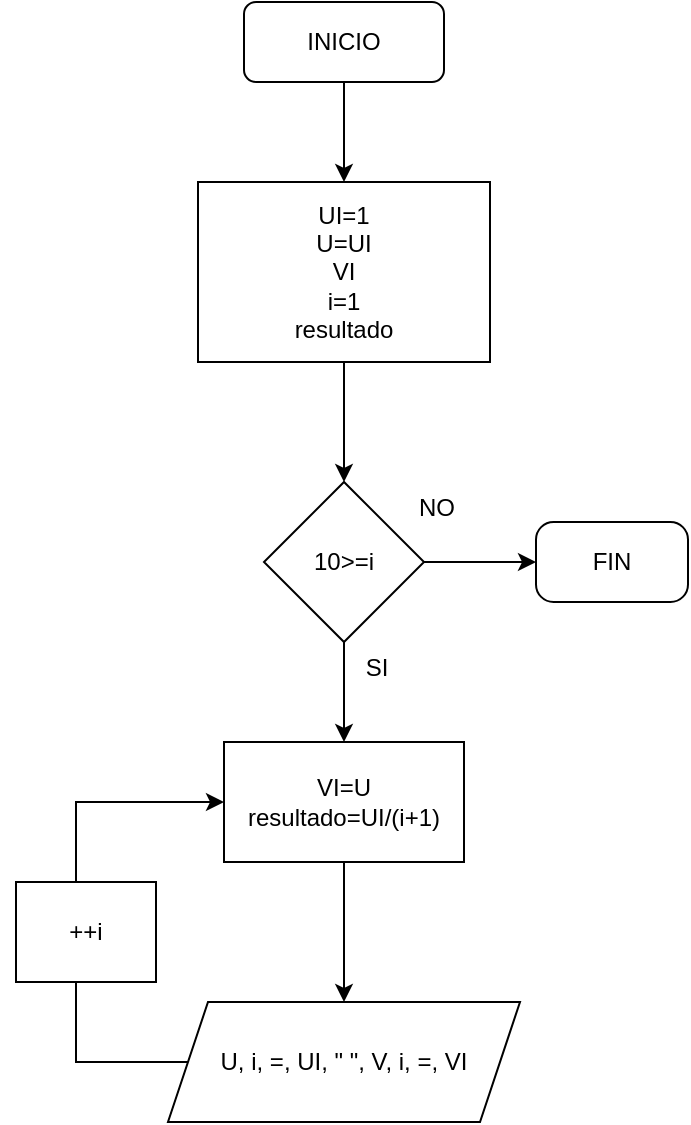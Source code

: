 <mxfile version="24.4.0" type="github">
  <diagram name="Página-1" id="qSTzvUMuPM8kVYmZK4oG">
    <mxGraphModel dx="551" dy="442" grid="1" gridSize="10" guides="1" tooltips="1" connect="1" arrows="1" fold="1" page="1" pageScale="1" pageWidth="827" pageHeight="1169" math="0" shadow="0">
      <root>
        <mxCell id="0" />
        <mxCell id="1" parent="0" />
        <mxCell id="xqDjVSnEXD77DmBB0qqy-3" value="" style="edgeStyle=orthogonalEdgeStyle;rounded=0;orthogonalLoop=1;jettySize=auto;html=1;" edge="1" parent="1" source="xqDjVSnEXD77DmBB0qqy-1" target="xqDjVSnEXD77DmBB0qqy-2">
          <mxGeometry relative="1" as="geometry" />
        </mxCell>
        <mxCell id="xqDjVSnEXD77DmBB0qqy-1" value="INICIO" style="rounded=1;whiteSpace=wrap;html=1;" vertex="1" parent="1">
          <mxGeometry x="364" y="40" width="100" height="40" as="geometry" />
        </mxCell>
        <mxCell id="xqDjVSnEXD77DmBB0qqy-5" value="" style="edgeStyle=orthogonalEdgeStyle;rounded=0;orthogonalLoop=1;jettySize=auto;html=1;" edge="1" parent="1" source="xqDjVSnEXD77DmBB0qqy-2" target="xqDjVSnEXD77DmBB0qqy-4">
          <mxGeometry relative="1" as="geometry" />
        </mxCell>
        <mxCell id="xqDjVSnEXD77DmBB0qqy-2" value="UI=1&lt;div&gt;U=UI&lt;/div&gt;&lt;div&gt;VI&lt;/div&gt;&lt;div&gt;i=1&lt;/div&gt;&lt;div&gt;resultado&lt;/div&gt;" style="whiteSpace=wrap;html=1;rounded=1;arcSize=0;" vertex="1" parent="1">
          <mxGeometry x="341" y="130" width="146" height="90" as="geometry" />
        </mxCell>
        <mxCell id="xqDjVSnEXD77DmBB0qqy-7" value="" style="edgeStyle=orthogonalEdgeStyle;rounded=0;orthogonalLoop=1;jettySize=auto;html=1;" edge="1" parent="1" source="xqDjVSnEXD77DmBB0qqy-4" target="xqDjVSnEXD77DmBB0qqy-6">
          <mxGeometry relative="1" as="geometry" />
        </mxCell>
        <mxCell id="xqDjVSnEXD77DmBB0qqy-9" value="" style="edgeStyle=orthogonalEdgeStyle;rounded=0;orthogonalLoop=1;jettySize=auto;html=1;" edge="1" parent="1" source="xqDjVSnEXD77DmBB0qqy-4" target="xqDjVSnEXD77DmBB0qqy-8">
          <mxGeometry relative="1" as="geometry" />
        </mxCell>
        <mxCell id="xqDjVSnEXD77DmBB0qqy-4" value="10&amp;gt;=i" style="rhombus;whiteSpace=wrap;html=1;rounded=1;arcSize=0;" vertex="1" parent="1">
          <mxGeometry x="374" y="280" width="80" height="80" as="geometry" />
        </mxCell>
        <mxCell id="xqDjVSnEXD77DmBB0qqy-6" value="FIN" style="rounded=1;whiteSpace=wrap;html=1;arcSize=22;" vertex="1" parent="1">
          <mxGeometry x="510" y="300" width="76" height="40" as="geometry" />
        </mxCell>
        <mxCell id="xqDjVSnEXD77DmBB0qqy-13" value="" style="edgeStyle=orthogonalEdgeStyle;rounded=0;orthogonalLoop=1;jettySize=auto;html=1;" edge="1" parent="1" source="xqDjVSnEXD77DmBB0qqy-8" target="xqDjVSnEXD77DmBB0qqy-12">
          <mxGeometry relative="1" as="geometry" />
        </mxCell>
        <mxCell id="xqDjVSnEXD77DmBB0qqy-8" value="VI=U&lt;div&gt;resultado=UI/(i+1)&lt;/div&gt;" style="whiteSpace=wrap;html=1;rounded=1;arcSize=0;" vertex="1" parent="1">
          <mxGeometry x="354" y="410" width="120" height="60" as="geometry" />
        </mxCell>
        <mxCell id="xqDjVSnEXD77DmBB0qqy-18" value="" style="edgeStyle=orthogonalEdgeStyle;rounded=0;orthogonalLoop=1;jettySize=auto;html=1;entryX=0;entryY=0.5;entryDx=0;entryDy=0;" edge="1" parent="1" source="xqDjVSnEXD77DmBB0qqy-14" target="xqDjVSnEXD77DmBB0qqy-8">
          <mxGeometry relative="1" as="geometry">
            <mxPoint x="158" y="570" as="targetPoint" />
            <Array as="points">
              <mxPoint x="280" y="440" />
            </Array>
          </mxGeometry>
        </mxCell>
        <mxCell id="xqDjVSnEXD77DmBB0qqy-12" value="U, i, =, UI, &quot; &quot;, V, i, =, VI" style="shape=parallelogram;perimeter=parallelogramPerimeter;whiteSpace=wrap;html=1;fixedSize=1;rounded=1;arcSize=0;" vertex="1" parent="1">
          <mxGeometry x="326" y="540" width="176" height="60" as="geometry" />
        </mxCell>
        <mxCell id="xqDjVSnEXD77DmBB0qqy-19" value="" style="edgeStyle=orthogonalEdgeStyle;rounded=0;orthogonalLoop=1;jettySize=auto;html=1;entryX=0;entryY=0.5;entryDx=0;entryDy=0;" edge="1" parent="1" source="xqDjVSnEXD77DmBB0qqy-12" target="xqDjVSnEXD77DmBB0qqy-14">
          <mxGeometry relative="1" as="geometry">
            <mxPoint x="336" y="570" as="sourcePoint" />
            <mxPoint x="354" y="440" as="targetPoint" />
            <Array as="points">
              <mxPoint x="280" y="570" />
            </Array>
          </mxGeometry>
        </mxCell>
        <mxCell id="xqDjVSnEXD77DmBB0qqy-14" value="++i" style="rounded=0;whiteSpace=wrap;html=1;" vertex="1" parent="1">
          <mxGeometry x="250" y="480" width="70" height="50" as="geometry" />
        </mxCell>
        <mxCell id="xqDjVSnEXD77DmBB0qqy-20" value="NO" style="text;html=1;align=center;verticalAlign=middle;resizable=0;points=[];autosize=1;strokeColor=none;fillColor=none;" vertex="1" parent="1">
          <mxGeometry x="440" y="278" width="40" height="30" as="geometry" />
        </mxCell>
        <mxCell id="xqDjVSnEXD77DmBB0qqy-21" value="SI" style="text;html=1;align=center;verticalAlign=middle;resizable=0;points=[];autosize=1;strokeColor=none;fillColor=none;" vertex="1" parent="1">
          <mxGeometry x="415" y="358" width="30" height="30" as="geometry" />
        </mxCell>
      </root>
    </mxGraphModel>
  </diagram>
</mxfile>
